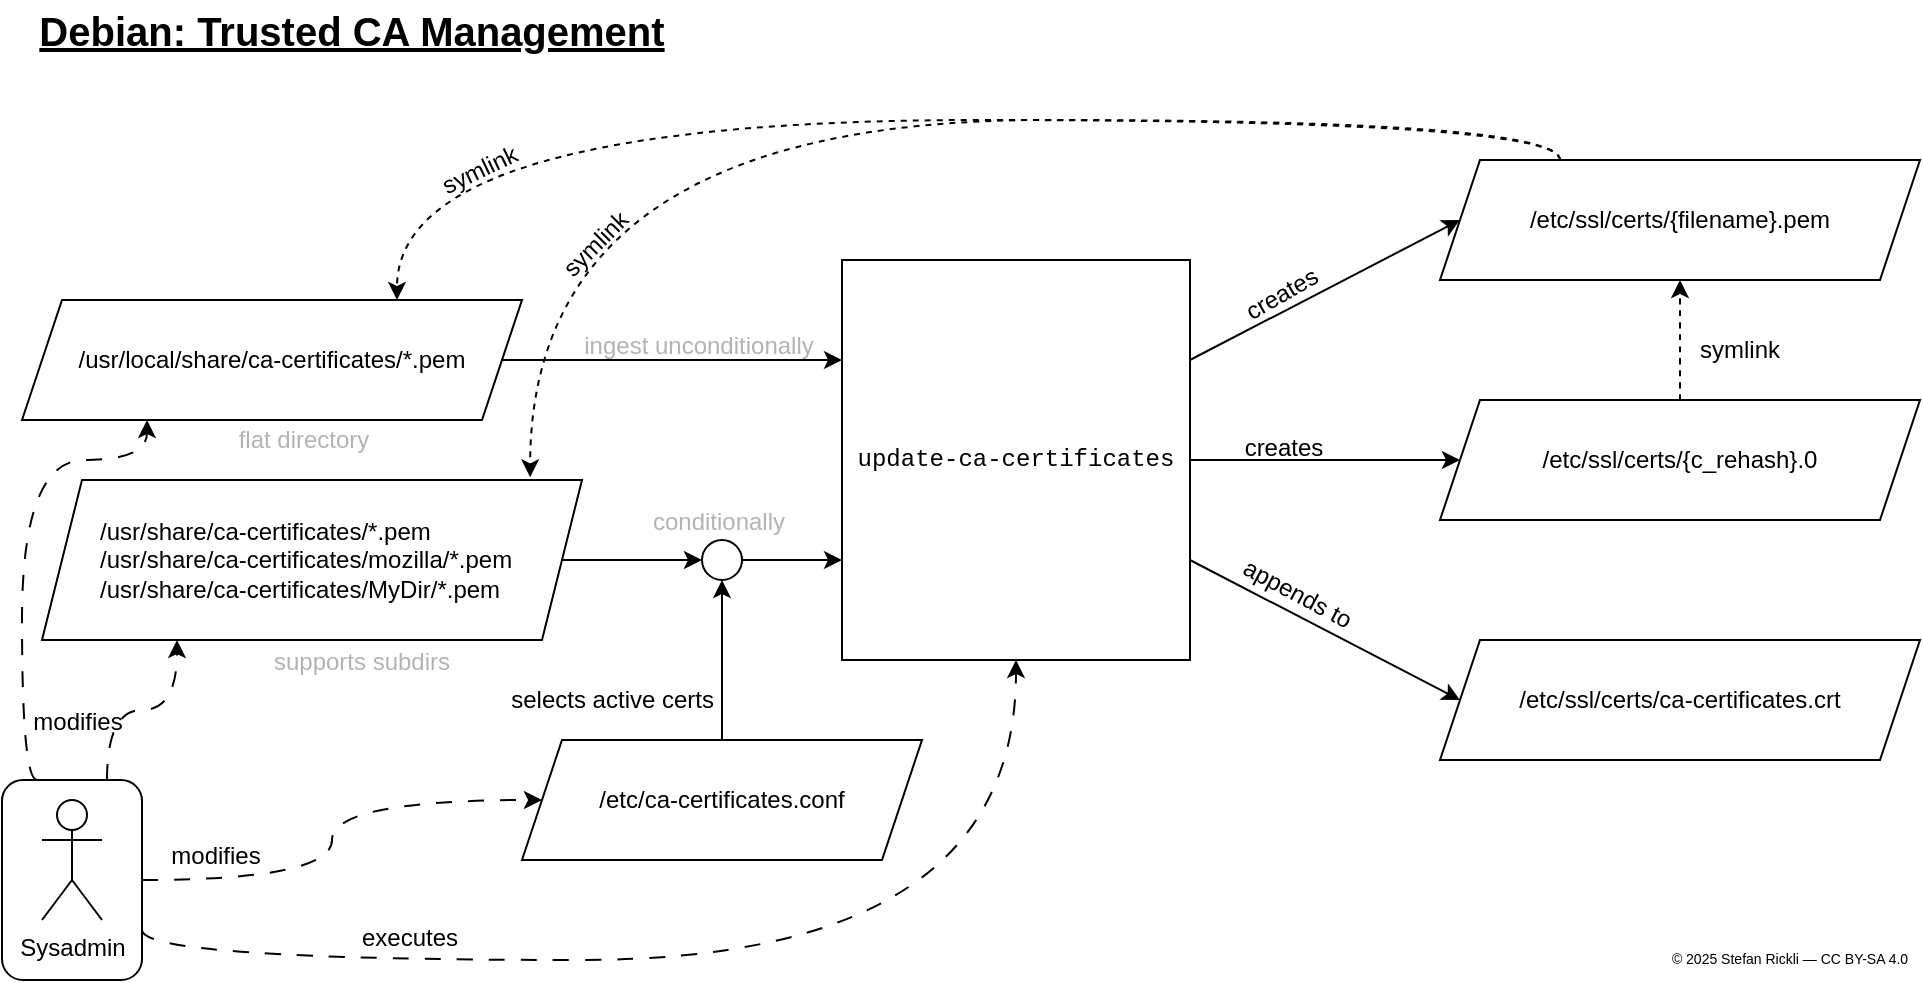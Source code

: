 <mxfile version="28.2.7">
  <diagram name="Page-1" id="J9Nxk47wH8EBoOw84kji">
    <mxGraphModel dx="1418" dy="876" grid="1" gridSize="10" guides="1" tooltips="1" connect="1" arrows="1" fold="1" page="1" pageScale="1" pageWidth="1169" pageHeight="827" math="0" shadow="0">
      <root>
        <mxCell id="0" />
        <mxCell id="1" parent="0" />
        <mxCell id="nYu5nA_VwJleSnZgO8h8-15" style="edgeStyle=orthogonalEdgeStyle;rounded=0;orthogonalLoop=1;jettySize=auto;html=1;exitX=1;exitY=0.5;exitDx=0;exitDy=0;entryX=0;entryY=0.5;entryDx=0;entryDy=0;" parent="1" source="nYu5nA_VwJleSnZgO8h8-1" target="nYu5nA_VwJleSnZgO8h8-13" edge="1">
          <mxGeometry relative="1" as="geometry" />
        </mxCell>
        <mxCell id="nYu5nA_VwJleSnZgO8h8-16" style="rounded=0;orthogonalLoop=1;jettySize=auto;html=1;exitX=1;exitY=0.25;exitDx=0;exitDy=0;entryX=0;entryY=0.5;entryDx=0;entryDy=0;" parent="1" source="nYu5nA_VwJleSnZgO8h8-1" target="nYu5nA_VwJleSnZgO8h8-12" edge="1">
          <mxGeometry relative="1" as="geometry">
            <mxPoint x="769" y="320" as="targetPoint" />
          </mxGeometry>
        </mxCell>
        <mxCell id="nYu5nA_VwJleSnZgO8h8-1" value="update-ca-certificates" style="rounded=0;whiteSpace=wrap;html=1;fontFamily=Courier New;" parent="1" vertex="1">
          <mxGeometry x="510" y="280" width="174" height="200" as="geometry" />
        </mxCell>
        <mxCell id="nYu5nA_VwJleSnZgO8h8-33" style="edgeStyle=orthogonalEdgeStyle;rounded=0;orthogonalLoop=1;jettySize=auto;html=1;exitX=1;exitY=0.5;exitDx=0;exitDy=0;entryX=0;entryY=0.25;entryDx=0;entryDy=0;" parent="1" source="nYu5nA_VwJleSnZgO8h8-2" target="nYu5nA_VwJleSnZgO8h8-1" edge="1">
          <mxGeometry relative="1" as="geometry" />
        </mxCell>
        <mxCell id="nYu5nA_VwJleSnZgO8h8-2" value="/usr/local/share/ca-certificates/*.pem" style="shape=parallelogram;perimeter=parallelogramPerimeter;whiteSpace=wrap;html=1;fixedSize=1;" parent="1" vertex="1">
          <mxGeometry x="100" y="300" width="250" height="60" as="geometry" />
        </mxCell>
        <mxCell id="nYu5nA_VwJleSnZgO8h8-7" style="edgeStyle=orthogonalEdgeStyle;rounded=0;orthogonalLoop=1;jettySize=auto;html=1;exitX=1;exitY=0.5;exitDx=0;exitDy=0;entryX=0;entryY=0.5;entryDx=0;entryDy=0;" parent="1" source="nYu5nA_VwJleSnZgO8h8-3" target="nYu5nA_VwJleSnZgO8h8-6" edge="1">
          <mxGeometry relative="1" as="geometry" />
        </mxCell>
        <mxCell id="nYu5nA_VwJleSnZgO8h8-3" value="/usr/share/ca-certificates/*.pem&lt;div&gt;/usr/share/ca-certificates/mozilla/*.pem&lt;/div&gt;&lt;div&gt;/usr/share/ca-certificates/MyDir/*.pem&lt;/div&gt;" style="shape=parallelogram;perimeter=parallelogramPerimeter;whiteSpace=wrap;html=1;fixedSize=1;align=left;labelPosition=center;verticalLabelPosition=middle;verticalAlign=middle;spacingLeft=27;" parent="1" vertex="1">
          <mxGeometry x="110" y="390" width="270" height="80" as="geometry" />
        </mxCell>
        <mxCell id="nYu5nA_VwJleSnZgO8h8-8" value="" style="edgeStyle=orthogonalEdgeStyle;rounded=0;orthogonalLoop=1;jettySize=auto;html=1;entryX=0;entryY=0.75;entryDx=0;entryDy=0;" parent="1" source="nYu5nA_VwJleSnZgO8h8-6" target="nYu5nA_VwJleSnZgO8h8-1" edge="1">
          <mxGeometry relative="1" as="geometry">
            <mxPoint x="440" y="480" as="targetPoint" />
            <Array as="points" />
          </mxGeometry>
        </mxCell>
        <mxCell id="nYu5nA_VwJleSnZgO8h8-6" value="" style="ellipse;whiteSpace=wrap;html=1;aspect=fixed;" parent="1" vertex="1">
          <mxGeometry x="440" y="420" width="20" height="20" as="geometry" />
        </mxCell>
        <mxCell id="nYu5nA_VwJleSnZgO8h8-10" value="" style="edgeStyle=orthogonalEdgeStyle;rounded=0;orthogonalLoop=1;jettySize=auto;html=1;entryX=0.5;entryY=1;entryDx=0;entryDy=0;" parent="1" source="nYu5nA_VwJleSnZgO8h8-9" target="nYu5nA_VwJleSnZgO8h8-6" edge="1">
          <mxGeometry relative="1" as="geometry">
            <mxPoint x="430" y="470" as="targetPoint" />
          </mxGeometry>
        </mxCell>
        <mxCell id="nYu5nA_VwJleSnZgO8h8-9" value="/etc/ca-certificates.conf" style="shape=parallelogram;perimeter=parallelogramPerimeter;whiteSpace=wrap;html=1;fixedSize=1;" parent="1" vertex="1">
          <mxGeometry x="350" y="520" width="200" height="60" as="geometry" />
        </mxCell>
        <mxCell id="nYu5nA_VwJleSnZgO8h8-11" value="selects active certs" style="text;html=1;whiteSpace=wrap;strokeColor=none;fillColor=none;align=right;verticalAlign=middle;rounded=0;" parent="1" vertex="1">
          <mxGeometry x="339" y="485" width="109" height="30" as="geometry" />
        </mxCell>
        <mxCell id="nYu5nA_VwJleSnZgO8h8-18" style="edgeStyle=orthogonalEdgeStyle;curved=1;rounded=0;orthogonalLoop=1;jettySize=auto;html=1;exitX=0.25;exitY=0;exitDx=0;exitDy=0;entryX=0.75;entryY=0;entryDx=0;entryDy=0;dashed=1;" parent="1" source="nYu5nA_VwJleSnZgO8h8-12" target="nYu5nA_VwJleSnZgO8h8-2" edge="1">
          <mxGeometry relative="1" as="geometry" />
        </mxCell>
        <mxCell id="nYu5nA_VwJleSnZgO8h8-12" value="/etc/ssl/certs/{filename}.pem" style="shape=parallelogram;perimeter=parallelogramPerimeter;whiteSpace=wrap;html=1;fixedSize=1;" parent="1" vertex="1">
          <mxGeometry x="809" y="230" width="240" height="60" as="geometry" />
        </mxCell>
        <mxCell id="nYu5nA_VwJleSnZgO8h8-34" style="edgeStyle=orthogonalEdgeStyle;curved=1;rounded=0;orthogonalLoop=1;jettySize=auto;html=1;exitX=0.5;exitY=0;exitDx=0;exitDy=0;entryX=0.5;entryY=1;entryDx=0;entryDy=0;dashed=1;" parent="1" source="nYu5nA_VwJleSnZgO8h8-13" target="nYu5nA_VwJleSnZgO8h8-12" edge="1">
          <mxGeometry relative="1" as="geometry" />
        </mxCell>
        <mxCell id="nYu5nA_VwJleSnZgO8h8-13" value="/etc/ssl/certs/{c_rehash}.0" style="shape=parallelogram;perimeter=parallelogramPerimeter;whiteSpace=wrap;html=1;fixedSize=1;" parent="1" vertex="1">
          <mxGeometry x="809" y="350" width="240" height="60" as="geometry" />
        </mxCell>
        <mxCell id="nYu5nA_VwJleSnZgO8h8-14" value="/etc/ssl/certs/ca-certificates.crt" style="shape=parallelogram;perimeter=parallelogramPerimeter;whiteSpace=wrap;html=1;fixedSize=1;" parent="1" vertex="1">
          <mxGeometry x="809" y="470" width="240" height="60" as="geometry" />
        </mxCell>
        <mxCell id="nYu5nA_VwJleSnZgO8h8-17" style="rounded=0;orthogonalLoop=1;jettySize=auto;html=1;exitX=1;exitY=0.75;exitDx=0;exitDy=0;entryX=0;entryY=0.5;entryDx=0;entryDy=0;" parent="1" source="nYu5nA_VwJleSnZgO8h8-1" target="nYu5nA_VwJleSnZgO8h8-14" edge="1">
          <mxGeometry relative="1" as="geometry">
            <mxPoint x="894" y="300" as="targetPoint" />
            <mxPoint x="749" y="380" as="sourcePoint" />
          </mxGeometry>
        </mxCell>
        <mxCell id="nYu5nA_VwJleSnZgO8h8-21" style="edgeStyle=orthogonalEdgeStyle;curved=1;rounded=0;orthogonalLoop=1;jettySize=auto;html=1;exitX=0.25;exitY=0;exitDx=0;exitDy=0;entryX=0.904;entryY=-0.017;entryDx=0;entryDy=0;entryPerimeter=0;dashed=1;" parent="1" source="nYu5nA_VwJleSnZgO8h8-12" target="nYu5nA_VwJleSnZgO8h8-3" edge="1">
          <mxGeometry relative="1" as="geometry" />
        </mxCell>
        <mxCell id="nYu5nA_VwJleSnZgO8h8-22" value="appends to" style="text;html=1;whiteSpace=wrap;strokeColor=none;fillColor=none;align=center;verticalAlign=middle;rounded=0;rotation=28.1;" parent="1" vertex="1">
          <mxGeometry x="697.82" y="431.71" width="80" height="30" as="geometry" />
        </mxCell>
        <mxCell id="nYu5nA_VwJleSnZgO8h8-25" value="creates" style="text;html=1;whiteSpace=wrap;strokeColor=none;fillColor=none;align=center;verticalAlign=middle;rounded=0;" parent="1" vertex="1">
          <mxGeometry x="701" y="359" width="60" height="30" as="geometry" />
        </mxCell>
        <mxCell id="nYu5nA_VwJleSnZgO8h8-26" value="creates" style="text;html=1;whiteSpace=wrap;strokeColor=none;fillColor=none;align=center;verticalAlign=middle;rounded=0;rotation=-30;" parent="1" vertex="1">
          <mxGeometry x="700" y="282" width="60" height="30" as="geometry" />
        </mxCell>
        <mxCell id="nYu5nA_VwJleSnZgO8h8-27" value="symlink" style="text;html=1;whiteSpace=wrap;strokeColor=none;fillColor=none;align=center;verticalAlign=middle;rounded=0;rotation=-25.6;" parent="1" vertex="1">
          <mxGeometry x="299" y="220" width="60" height="30" as="geometry" />
        </mxCell>
        <mxCell id="nYu5nA_VwJleSnZgO8h8-28" value="symlink" style="text;html=1;whiteSpace=wrap;strokeColor=none;fillColor=none;align=center;verticalAlign=middle;rounded=0;rotation=-45;" parent="1" vertex="1">
          <mxGeometry x="356.996" y="257.0" width="60" height="30" as="geometry" />
        </mxCell>
        <mxCell id="nYu5nA_VwJleSnZgO8h8-35" value="symlink" style="text;html=1;whiteSpace=wrap;strokeColor=none;fillColor=none;align=center;verticalAlign=middle;rounded=0;" parent="1" vertex="1">
          <mxGeometry x="929" y="310" width="60" height="30" as="geometry" />
        </mxCell>
        <mxCell id="nYu5nA_VwJleSnZgO8h8-36" value="Debian: Trusted CA Management" style="text;html=1;whiteSpace=wrap;strokeColor=none;fillColor=none;align=center;verticalAlign=middle;rounded=0;fontSize=20;fontStyle=5;labelBorderColor=none;spacingLeft=0;" parent="1" vertex="1">
          <mxGeometry x="100" y="150" width="330" height="30" as="geometry" />
        </mxCell>
        <mxCell id="nYu5nA_VwJleSnZgO8h8-37" value="Sysadmin" style="shape=umlActor;verticalLabelPosition=bottom;verticalAlign=top;html=1;outlineConnect=0;" parent="1" vertex="1">
          <mxGeometry x="110" y="550" width="30" height="60" as="geometry" />
        </mxCell>
        <mxCell id="nYu5nA_VwJleSnZgO8h8-43" style="edgeStyle=orthogonalEdgeStyle;curved=1;rounded=0;orthogonalLoop=1;jettySize=auto;html=1;exitX=0.25;exitY=0;exitDx=0;exitDy=0;entryX=0.25;entryY=1;entryDx=0;entryDy=0;dashed=1;dashPattern=8 8;" parent="1" source="nYu5nA_VwJleSnZgO8h8-42" target="nYu5nA_VwJleSnZgO8h8-2" edge="1">
          <mxGeometry relative="1" as="geometry">
            <Array as="points">
              <mxPoint x="100" y="540" />
              <mxPoint x="100" y="380" />
              <mxPoint x="163" y="380" />
            </Array>
          </mxGeometry>
        </mxCell>
        <mxCell id="nYu5nA_VwJleSnZgO8h8-44" style="edgeStyle=orthogonalEdgeStyle;curved=1;rounded=0;orthogonalLoop=1;jettySize=auto;html=1;exitX=0.75;exitY=0;exitDx=0;exitDy=0;entryX=0.25;entryY=1;entryDx=0;entryDy=0;dashed=1;dashPattern=8 8;" parent="1" source="nYu5nA_VwJleSnZgO8h8-42" target="nYu5nA_VwJleSnZgO8h8-3" edge="1">
          <mxGeometry relative="1" as="geometry" />
        </mxCell>
        <mxCell id="nYu5nA_VwJleSnZgO8h8-47" style="edgeStyle=orthogonalEdgeStyle;curved=1;rounded=0;orthogonalLoop=1;jettySize=auto;html=1;exitX=1;exitY=0.5;exitDx=0;exitDy=0;entryX=0;entryY=0.5;entryDx=0;entryDy=0;dashed=1;dashPattern=8 8;" parent="1" source="nYu5nA_VwJleSnZgO8h8-42" target="nYu5nA_VwJleSnZgO8h8-9" edge="1">
          <mxGeometry relative="1" as="geometry" />
        </mxCell>
        <mxCell id="nYu5nA_VwJleSnZgO8h8-51" style="edgeStyle=orthogonalEdgeStyle;curved=1;rounded=0;orthogonalLoop=1;jettySize=auto;html=1;exitX=1;exitY=0.75;exitDx=0;exitDy=0;entryX=0.5;entryY=1;entryDx=0;entryDy=0;dashed=1;dashPattern=8 8;" parent="1" source="nYu5nA_VwJleSnZgO8h8-42" target="nYu5nA_VwJleSnZgO8h8-1" edge="1">
          <mxGeometry relative="1" as="geometry">
            <Array as="points">
              <mxPoint x="160" y="630" />
              <mxPoint x="597" y="630" />
            </Array>
          </mxGeometry>
        </mxCell>
        <mxCell id="nYu5nA_VwJleSnZgO8h8-42" value="" style="rounded=1;whiteSpace=wrap;html=1;fillColor=none;" parent="1" vertex="1">
          <mxGeometry x="90" y="540" width="70" height="100" as="geometry" />
        </mxCell>
        <mxCell id="nYu5nA_VwJleSnZgO8h8-45" value="modifies" style="text;html=1;whiteSpace=wrap;strokeColor=none;fillColor=none;align=center;verticalAlign=middle;rounded=0;" parent="1" vertex="1">
          <mxGeometry x="98" y="496" width="60" height="30" as="geometry" />
        </mxCell>
        <mxCell id="nYu5nA_VwJleSnZgO8h8-48" value="modifies" style="text;html=1;whiteSpace=wrap;strokeColor=none;fillColor=none;align=center;verticalAlign=middle;rounded=0;" parent="1" vertex="1">
          <mxGeometry x="167" y="563" width="60" height="30" as="geometry" />
        </mxCell>
        <mxCell id="nYu5nA_VwJleSnZgO8h8-50" value="executes" style="text;html=1;whiteSpace=wrap;strokeColor=none;fillColor=none;align=center;verticalAlign=middle;rounded=0;" parent="1" vertex="1">
          <mxGeometry x="264" y="604" width="60" height="30" as="geometry" />
        </mxCell>
        <mxCell id="nYu5nA_VwJleSnZgO8h8-53" value="ingest unconditionally" style="text;html=1;whiteSpace=wrap;strokeColor=none;fillColor=none;align=center;verticalAlign=middle;rounded=0;fontColor=#B3B3B3;" parent="1" vertex="1">
          <mxGeometry x="380" y="308" width="117" height="30" as="geometry" />
        </mxCell>
        <mxCell id="nYu5nA_VwJleSnZgO8h8-54" value="conditionally" style="text;html=1;whiteSpace=wrap;strokeColor=none;fillColor=none;align=center;verticalAlign=middle;rounded=0;rotation=0;fontColor=#B3B3B3;" parent="1" vertex="1">
          <mxGeometry x="412" y="396" width="73" height="30" as="geometry" />
        </mxCell>
        <mxCell id="nYu5nA_VwJleSnZgO8h8-55" value="supports subdirs" style="text;html=1;whiteSpace=wrap;strokeColor=none;fillColor=none;align=center;verticalAlign=middle;rounded=0;rotation=0;fontColor=#B3B3B3;" parent="1" vertex="1">
          <mxGeometry x="218.5" y="466" width="101.5" height="30" as="geometry" />
        </mxCell>
        <mxCell id="nYu5nA_VwJleSnZgO8h8-56" value="flat directory" style="text;html=1;whiteSpace=wrap;strokeColor=none;fillColor=none;align=center;verticalAlign=middle;rounded=0;rotation=0;fontColor=#B3B3B3;" parent="1" vertex="1">
          <mxGeometry x="190" y="359" width="101.5" height="21" as="geometry" />
        </mxCell>
        <mxCell id="XF1dEzXOyjFtqcORbfNb-1" value="© 2025 Stefan Rickli — CC BY-SA 4.0" style="text;html=1;whiteSpace=wrap;strokeColor=none;fillColor=none;align=center;verticalAlign=middle;rounded=0;fontSize=7;" vertex="1" parent="1">
          <mxGeometry x="919" y="620" width="130" height="20" as="geometry" />
        </mxCell>
      </root>
    </mxGraphModel>
  </diagram>
</mxfile>

